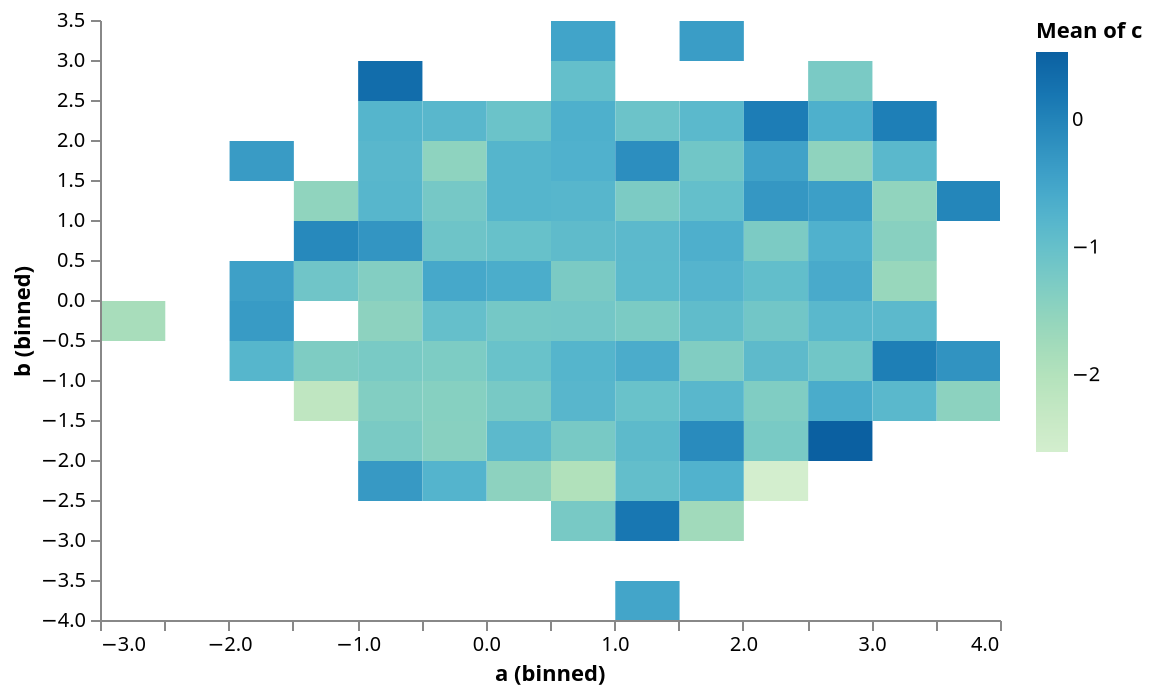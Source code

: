 {"mark": "rect", "encoding": {"x": {"field": "a", "bin": {"maxbins": 20}, "type": "quantitative"}, "y": {"field": "b", "bin": {"maxbins": 20}, "type": "quantitative"}, "color": {"field": "c", "aggregate": "mean", "type": "quantitative"}}, "config": {"range": {"heatmap": {"scheme": "greenblue"}}, "view": {"stroke": "transparent"}}, "$schema": "https://vega.github.io/schema/vega-lite/v2.json", "width": 450, "height": 300, "selection": {"grid": {"type": "interval", "bind": "scales"}}, "data": {"values": [{"a": 2.321158192129386, "b": -1.378281685990909, "c": -1.5013875492908257}, {"a": -0.5469055532292402, "b": -0.2951444138246174, "c": -1.6320032489812817}, {"a": 0.7973536753708181, "b": 1.6288558180627637, "c": -0.8940627015685141}, {"a": 0.34403065586106607, "b": -0.37743754459771056, "c": -0.4191128738255666}, {"a": 1.1934213764703583, "b": 0.02675792517150962, "c": -1.0275686878282608}, {"a": 1.553438910956742, "b": -0.9222382539247692, "c": -3.467702983558586}, {"a": 2.3181515541801367, "b": -1.4167574467150201, "c": -2.1261647842561278}, {"a": 0.5306947152941004, "b": 0.8635280074720505, "c": -1.2691883190865936}, {"a": 1.6755540851223807, "b": -0.2044057780888137, "c": -1.5829668237349206}, {"a": -0.8170272265901968, "b": -2.1098400256534697, "c": -0.6873841981386605}, {"a": 0.8168914598210013, "b": -0.5260839807913462, "c": -0.6053095210604311}, {"a": 2.0589691875711504, "b": 0.05237593100022032, "c": -0.6842738464000149}, {"a": 0.6021597718000087, "b": -1.744193509488761, "c": -1.9192432224550593}, {"a": 1.3374376536139723, "b": 0.05521901817602111, "c": -3.2471557612496667}, {"a": 2.047578572892722, "b": 0.4334733933886641, "c": -1.2934788702878872}, {"a": 2.0459382556276653, "b": -0.0500591897138369, "c": 1.0536832946621244}, {"a": 1.8637172916848388, "b": -0.6505124591314593, "c": -0.47059497355698776}, {"a": 0.8779084251523257, "b": 0.8973140269220666, "c": -0.571340491330141}, {"a": 1.124712953768216, "b": -1.3712607139555244, "c": -1.5074495699286323}, {"a": 0.6772051943917043, "b": 0.25295849588333047, "c": -0.4694214294163116}, {"a": 1.8416747129961415, "b": -0.4880115230424559, "c": -0.6738122052760511}, {"a": 3.390960515463033, "b": 0.6373701317691588, "c": -1.5948962496256491}, {"a": 1.0761995878372363, "b": -1.889504364473676, "c": -0.5730780000040965}, {"a": 0.43355406953504316, "b": -1.7218513978113108, "c": -1.064798978605382}, {"a": 1.0361419366840727, "b": -0.49024404379923125, "c": -1.307341435724964}, {"a": -1.0749776006900293, "b": 0.8762306631541379, "c": 0.01247277051935125}, {"a": 1.2477921997485466, "b": -0.4986065665438395, "c": -0.6617311486730574}, {"a": 0.1028432155603013, "b": 0.6836028225972116, "c": -0.25391126661849395}, {"a": 0.8632051667386527, "b": 0.36772439562951775, "c": -0.8202271953363811}, {"a": 1.0182891913492194, "b": 1.0722987644759496, "c": -1.917373275825325}, {"a": 1.7554139823981354, "b": 0.036580042073228174, "c": -0.7438924703259029}, {"a": 1.2152685809694435, "b": 0.16022426439163975, "c": -0.9152109939066472}, {"a": 1.841008794931391, "b": 1.3054873137201013, "c": -1.384506140128708}, {"a": -0.4458100770443063, "b": 1.2821032897833764, "c": -2.297242272480978}, {"a": -0.4019732815008439, "b": -1.3244247186381772, "c": 0.1484946705727197}, {"a": 0.8990818000510861, "b": 0.22052249798719437, "c": -4.277304075240199}, {"a": 0.45175755081314506, "b": 0.1645571628560962, "c": -2.3639460677991293}, {"a": 0.8553804916306156, "b": 1.6594668350245965, "c": 0.564687191003904}, {"a": 1.354020332199238, "b": -0.972849144273661, "c": -1.7928166744446812}, {"a": 0.9644869747218598, "b": -0.7489046986434966, "c": -0.6545240821454588}, {"a": 1.5657383060625951, "b": 0.7648091403667154, "c": 0.6682192722974047}, {"a": 2.5456588046255577, "b": 0.0066204353040109284, "c": -0.32124891125963273}, {"a": 0.025763666232684557, "b": 0.19170030104853333, "c": 0.16422588819498407}, {"a": 0.9296551228958976, "b": 0.029016553223402502, "c": -1.4467646628463733}, {"a": 1.3079688552160342, "b": -1.8892227698350117, "c": -0.40187154295476857}, {"a": 0.7915012368941202, "b": -1.5861747502442867, "c": -0.8079409441140613}, {"a": 2.033800732555499, "b": 0.7582496550151603, "c": -3.146925729541791}, {"a": -1.4004536338122957, "b": 0.23802272847383138, "c": -1.8852272870438316}, {"a": 3.0306036208387996, "b": 0.08783289916837053, "c": -1.494391535222126}, {"a": -0.14263128902276345, "b": -0.7503271998217945, "c": -2.0249865496252664}, {"a": 1.211883386777701, "b": 0.48010336352727195, "c": -2.892835170398836}, {"a": 1.7047206243171087, "b": -0.758712907521546, "c": -1.311389361228601}, {"a": 0.21456478823680303, "b": -0.34964101978424195, "c": -1.1186673116683368}, {"a": 1.4620597371620487, "b": 0.02713487533245303, "c": -0.16664549186975153}, {"a": 1.7042282254621743, "b": -0.6073651119871336, "c": -1.9288447531024189}, {"a": 1.5235079678938095, "b": 0.0474794480276694, "c": 0.5812532257370173}, {"a": 0.07374568646977409, "b": 0.2265373866513276, "c": -1.7198762640526342}, {"a": 3.0078429507780005, "b": -0.22852543073168877, "c": -0.3287619643015546}, {"a": 1.2269625418708954, "b": -0.6393255052447048, "c": 0.12129254889649}, {"a": -0.15265910925095239, "b": 0.9697981607839775, "c": 0.17109720631529357}, {"a": 1.6319794458091295, "b": -1.088442073673699, "c": -0.8615682902687483}, {"a": 1.0395126866933666, "b": -2.17891956228811, "c": 0.045212444498003546}, {"a": 1.4643923250508961, "b": 0.053776688131704345, "c": -1.3432892283479687}, {"a": -2.5635166606247353, "b": -0.21933753868694267, "c": -1.8419166351381504}, {"a": 2.3211056154702057, "b": -0.6063673284453125, "c": -1.6093472295156421}, {"a": 1.1526305522045344, "b": 0.6947053421168634, "c": -1.1595144042273815}, {"a": 1.1645295429323985, "b": -0.1694266163205279, "c": -1.6464594424590477}, {"a": 0.5699043091235124, "b": -2.5308579773773405, "c": -1.2276912993712683}, {"a": 1.7673687357524115, "b": -2.0969862767156786, "c": -1.4262383239503635}, {"a": 1.984919841909897, "b": 0.02369009735639273, "c": -0.6223499737581041}, {"a": 1.270835848826804, "b": 0.2826837861355865, "c": -0.8588419862107899}, {"a": 2.3919861934464075, "b": -0.792152562677377, "c": -1.0350936746934547}, {"a": 1.079842313008629, "b": -0.3649549785081342, "c": -1.8896438562252187}, {"a": 0.6000354193034775, "b": -0.41728457518625894, "c": -1.7467648298617928}, {"a": -0.02785055868190578, "b": -0.3252064420888287, "c": -0.38739551076501855}, {"a": 0.41528178873921173, "b": 0.3153589234836647, "c": 1.0803198355852417}, {"a": 1.8165939265478417, "b": 0.021994646640012584, "c": 0.4988651753620523}, {"a": 0.9180529481733346, "b": 1.1081600673623053, "c": -1.1937748684390912}, {"a": 0.6552339857453557, "b": 0.3429693803069742, "c": -2.3566225546841792}, {"a": 1.528288145297394, "b": -0.24387597772811434, "c": 0.33205278730983756}, {"a": -0.06898878348013215, "b": 1.8415104704715601, "c": -2.2062110802336776}, {"a": 0.48811869087318493, "b": -0.458281234744787, "c": -1.4674122025882532}, {"a": 1.2912053597430635, "b": 1.5713959841642924, "c": 0.15539218303644065}, {"a": 1.5665336963535723, "b": -1.4059070723881977, "c": -2.481917631993632}, {"a": 1.503591759111203, "b": 0.007264643091676329, "c": -0.1793955099687915}, {"a": 1.285295684781857, "b": 1.8300122162153667, "c": -0.9269487214262024}, {"a": 1.48428811274975, "b": 0.6478541535753809, "c": -0.6865689975483178}, {"a": 2.3634815124261457, "b": 0.5065929045948423, "c": 0.8189287153224727}, {"a": 0.218894716374608, "b": 1.6306588706577558, "c": -2.2539668739861147}, {"a": 0.5319823336625145, "b": 2.229005270739215, "c": 0.5583846363679945}, {"a": 2.2245743551261743, "b": -0.36656043216571843, "c": -0.039108105208504496}, {"a": -0.2811082751440426, "b": 0.0679105861898321, "c": -1.9356909877591195}, {"a": 1.8754755042743243, "b": -0.2856621101325567, "c": -1.1787078168924463}, {"a": -0.710715324029529, "b": 0.24997123608511843, "c": -1.2687669372555805}, {"a": 0.5492348968637256, "b": -0.40428796554480456, "c": -0.697975426385754}, {"a": 1.749163805919065, "b": -0.9966018297104684, "c": -0.3841937210689963}, {"a": 0.7960671338987488, "b": -0.8103988237632764, "c": -2.3008904172484548}, {"a": 0.8178245883342659, "b": -0.7104141028355746, "c": -0.9818957649151054}, {"a": 1.6806560043814565, "b": -0.8525586380170425, "c": -0.8357120231318592}, {"a": -0.8184989903916142, "b": 2.7103620617407675, "c": 0.3330500554541418}, {"a": 1.047071635325711, "b": 0.030950979509301695, "c": 1.603918370341428}, {"a": 1.3948442093272044, "b": -0.9057307549510625, "c": -0.6029865696059946}, {"a": 0.7515679456191533, "b": -0.09202970497549351, "c": -1.477669572686193}, {"a": 0.3822933520029833, "b": -1.4114055834631487, "c": -1.103413737079575}, {"a": 0.31711600355066605, "b": -0.279287275307328, "c": -0.7699785723868431}, {"a": 1.4362576043409168, "b": 0.8588504285990501, "c": -1.8677089088005956}, {"a": -0.7030127741132379, "b": 0.9894190890550728, "c": -1.1244836090077888}, {"a": 1.3937105991386651, "b": -0.21954540602463243, "c": -1.7612431104652555}, {"a": 0.5206759964245027, "b": 0.28898938758075404, "c": -0.6755771562469848}, {"a": 0.7009837070339195, "b": 1.5663334139328424, "c": -0.6595065773453419}, {"a": 1.6941032876787643, "b": 2.4445597942566755, "c": -2.1394985606393417}, {"a": 1.6786296737098565, "b": -1.286918173484076, "c": -1.3623528651319516}, {"a": 1.2395559950038968, "b": 1.1785050617253972, "c": -1.6125781070227099}, {"a": 1.1512266292944497, "b": -0.3602979425548198, "c": -1.0604876844411708}, {"a": 1.816127233360041, "b": 1.8724195260099583, "c": 0.09263782689543754}, {"a": 2.8935344675962007, "b": -0.43147373982918175, "c": -3.0460926313720758}, {"a": 1.6396327631937027, "b": 1.4018421987343948, "c": -0.5809689108311225}, {"a": 0.037971168094808605, "b": 1.2408449753304776, "c": 0.09968555251967648}, {"a": -1.0852656421201097, "b": 1.069111150207924, "c": -0.7813425667968144}, {"a": 2.930246767465576, "b": -1.090075713600904, "c": -1.8482329638296515}, {"a": -0.7353488744703927, "b": 0.05147786069553115, "c": -2.656612909214293}, {"a": 2.2103837049045145, "b": -0.8905896572272115, "c": -2.0246100220909176}, {"a": 1.7974354194278734, "b": 0.9995919149953225, "c": 0.33522640259043035}, {"a": 0.620189215952621, "b": 0.7787187664892314, "c": -0.1493423602892875}, {"a": 1.7025622240016003, "b": -1.2400270570829632, "c": 0.29502760181267784}, {"a": 0.149653728344885, "b": -0.7765090260755442, "c": -0.9497021043602746}, {"a": 2.176812450104929, "b": -0.9067375775382377, "c": -0.6504531807758215}, {"a": 0.475663897367544, "b": 0.4323266506268889, "c": -0.9127254228701364}, {"a": 1.7009077309156047, "b": -0.417597375170239, "c": -0.1812902225575479}, {"a": 1.9841880707224155, "b": -0.025423713605457213, "c": -1.4748761668976291}, {"a": 0.8782715913331798, "b": -0.7377010525597691, "c": -1.568756245372945}, {"a": 3.365768628840039, "b": 0.650904459533196, "c": -0.9413735812787686}, {"a": 1.4961429262475947, "b": 0.4583416206899287, "c": -1.4891073937538928}, {"a": 1.7965948666649523, "b": 0.5679619039092129, "c": -1.3568727353595758}, {"a": 0.525979109874315, "b": -1.110652830418668, "c": -1.4370709543590765}, {"a": 0.9433042835090705, "b": -0.43424449665104387, "c": -1.2435343636998466}, {"a": 2.357797258107058, "b": 0.8353271395689392, "c": -1.093778083961819}, {"a": 0.19516627583329627, "b": -1.9085230842208278, "c": -1.6159828068403845}, {"a": -1.1236202490929301, "b": 0.44747372371647665, "c": -0.585350586849182}, {"a": 0.6664975595667526, "b": -0.5567009825683705, "c": -0.7979042693653488}, {"a": 0.11328064751462197, "b": 0.2956177553344715, "c": -1.2975605411143356}, {"a": 1.3341979308990088, "b": -1.9895432212112902, "c": -0.31833940595673516}, {"a": 1.5367838249027503, "b": 0.8795335048905994, "c": -0.46168916518948}, {"a": 0.2561696320637987, "b": 0.2990687378354516, "c": -1.6140509632345008}, {"a": 0.679796117759121, "b": -0.12903186584899776, "c": -0.23094242417321742}, {"a": 0.08380113873345907, "b": 0.03815417922975076, "c": 1.0632416025570355}, {"a": 0.14033170001825934, "b": 0.6854480774980259, "c": 0.5247187471256254}, {"a": 1.2259854867337554, "b": 0.3478283868111814, "c": -0.6104660312434476}, {"a": 1.6287758265382943, "b": -0.8341233021449704, "c": -2.441940903716077}, {"a": 1.1864943487730746, "b": 0.8850746464833872, "c": -0.15432787520104196}, {"a": 1.9524783451091219, "b": -1.0680976832962814, "c": -1.4453127615770593}, {"a": 1.9881375825933087, "b": 0.021527679559882062, "c": -2.492266031845053}, {"a": 0.9273916860373245, "b": 1.5716609971652493, "c": -0.788215225091353}, {"a": 0.44939707643658067, "b": 0.8839555741406082, "c": -1.3671833908535016}, {"a": 0.06184738590689576, "b": -0.16809525775457287, "c": -1.974051584379957}, {"a": -0.23907156259479256, "b": -0.7399211862796835, "c": -2.3418687252002828}, {"a": 1.1396832740312948, "b": 1.3937631763217908, "c": -2.5496323079037104}, {"a": 0.776981018117524, "b": 0.06121652036774996, "c": -0.6864648766423567}, {"a": 3.123691888593553, "b": -0.06384308342238247, "c": -1.4035548609890918}, {"a": 1.122273434258829, "b": -0.9321018601174841, "c": -2.0741800143056057}, {"a": -0.4094317399227687, "b": 1.2921182237026438, "c": -1.001412033520313}, {"a": 2.422985952772243, "b": 2.418140579183917, "c": 0.09771332615759865}, {"a": -1.1478550376436099, "b": 0.3448579057382745, "c": -0.12766816497778322}, {"a": -0.34753251345775493, "b": -1.2546738304282525, "c": -2.7551804942522606}, {"a": 1.3635645568066483, "b": 2.3889139345594184, "c": -0.20451491994033766}, {"a": 0.9852478881954051, "b": 0.6686243088864698, "c": -3.0075310759152303}, {"a": 2.27239507854621, "b": 0.23279777475806127, "c": 0.18613372822562413}, {"a": -0.4495666088633876, "b": -0.4635043409030262, "c": -0.37143896731969295}, {"a": -0.19552374166697084, "b": -0.18596637081344913, "c": -1.0578423093275766}, {"a": 0.408137026852751, "b": -0.23583064019062738, "c": 0.855901740057869}, {"a": 0.5854951564678105, "b": -0.2356301292960787, "c": -0.9715164127172353}, {"a": -0.42579473343802143, "b": 1.4915332826684922, "c": -1.1814337413488638}, {"a": 1.2093947875359239, "b": -0.9961724067813501, "c": -0.3876008709067025}, {"a": 0.4071139961610746, "b": -1.4390314204515067, "c": -1.7633242398492903}, {"a": -0.47311641346564737, "b": -0.6703181113768811, "c": -1.3549615042251966}, {"a": 0.10341938469812895, "b": 0.5523345698622447, "c": -1.2617758187874017}, {"a": 2.1043515698603126, "b": 0.0026980464037958595, "c": -0.18787420982257885}, {"a": 0.5684504844839553, "b": -1.1353398688467107, "c": -0.5173846581804926}, {"a": 0.8388630917559411, "b": 0.06052134161579521, "c": -1.8865119499930716}, {"a": 1.8891574940728737, "b": -2.1204416331646057, "c": -1.0377569799200785}, {"a": 1.2883768477152655, "b": -2.192293576485658, "c": -1.562953210612851}, {"a": -0.051538937570038135, "b": -0.11160123769916606, "c": -0.10229426467256664}, {"a": 0.6804386001597685, "b": -0.4786735491999036, "c": -0.6167679546122515}, {"a": 0.3800069122787978, "b": -0.4189253622278274, "c": -2.3248062731201498}, {"a": 1.156998376446689, "b": -1.7827756935754673, "c": 0.13926922637508077}, {"a": 0.4285446489202107, "b": 2.02099422535066, "c": -1.0554806211895154}, {"a": 2.057633183204614, "b": 0.6523780867584091, "c": -0.46621505677864805}, {"a": 0.20851119052211453, "b": -0.8578899782626873, "c": -0.5092665848513682}, {"a": 0.47537265407152984, "b": 1.8745856257735347, "c": -0.027176672851142225}, {"a": 1.0718780393703686, "b": 1.5929462868441997, "c": -0.1930908261703792}, {"a": 2.910759427277183, "b": 2.295963805404082, "c": -0.6824541694614694}, {"a": 1.7879646831376144, "b": -1.2101319761613385, "c": -0.9485215941307921}, {"a": 1.513082144466992, "b": 1.4580106576739889, "c": -1.972116873461005}, {"a": 0.4535837197264061, "b": -0.16069866319929507, "c": -0.8401638823431745}, {"a": 2.043944655495323, "b": 0.2010931296266946, "c": -0.23413859977077678}, {"a": 3.10778515279337, "b": 0.38617675211402597, "c": -2.733863317396502}, {"a": 2.459927481585294, "b": 0.38182950269241284, "c": -1.299493477422042}, {"a": 2.0154054578125207, "b": -0.6519191171544244, "c": 0.908760702208991}, {"a": 1.7491846009241976, "b": -1.4876606079243513, "c": -2.212121090541916}, {"a": 0.3244785215633118, "b": 1.5167183269119553, "c": -1.1222815270576172}, {"a": 1.4402663916687297, "b": -0.22911860610098936, "c": -0.7739384321485876}, {"a": 1.6889718563269422, "b": 0.16392040537006425, "c": -0.5751479166134341}, {"a": 0.7233538727230127, "b": 1.4965293614260355, "c": -2.3029606975377748}, {"a": 2.92453332001529, "b": -0.5992504823494075, "c": -0.7551332763934925}, {"a": 1.4112040207072238, "b": -0.7601693113722089, "c": -0.32098283040383846}, {"a": 1.890764956173117, "b": -0.07025707016072326, "c": 0.660737808567728}, {"a": 1.2263632272517069, "b": -0.14426274554185445, "c": -3.0312703733224846}, {"a": -1.0786178937021753, "b": 0.19309788766068725, "c": -1.4353297358359132}, {"a": 0.612113768032824, "b": -0.00366583331129061, "c": -1.879835763277835}, {"a": 0.912893030036001, "b": 0.764705484404578, "c": -0.8711681256349516}, {"a": 2.126385822137273, "b": -1.0285511401092096, "c": -0.944659018999344}, {"a": 1.2471117161577363, "b": -0.4245967436854538, "c": 0.47203289435467766}, {"a": 1.121171805331541, "b": 0.7629206807292105, "c": -0.4746122665268513}, {"a": 1.2989839355420467, "b": 0.5151203807540199, "c": -2.1109557076462604}, {"a": 0.8429008631533483, "b": 2.5779001224171667, "c": -1.189566276670011}, {"a": 0.2595309772192821, "b": -1.0635494651955222, "c": -0.17436047518893838}, {"a": -0.24765292305123277, "b": 0.1837116189338406, "c": 1.4702424931746627}, {"a": 1.2494552151524494, "b": -0.3002271019907044, "c": -0.6889127828410716}, {"a": 1.5810733206206065, "b": -0.8531689356791227, "c": -1.583718763658222}, {"a": 3.7638440798495663, "b": 1.1204380965523477, "c": -0.4194910754342741}, {"a": 1.3993254369795762, "b": 0.12031178351513229, "c": -0.16738724745974587}, {"a": 1.6684881692058056, "b": 1.2025879645408968, "c": -1.538230522402587}, {"a": 0.7242262713436949, "b": -0.40990890367668414, "c": -0.7386744195727835}, {"a": 1.5004829001543722, "b": 0.4341984253416816, "c": -0.542668085213085}, {"a": 1.8630648605906246, "b": 0.5973709182589555, "c": -1.2096578258343307}, {"a": -0.0516278594652122, "b": -1.611401667894683, "c": -2.7331988186576774}, {"a": -0.39205407749308696, "b": -0.40574990484725837, "c": -0.4234457702053446}, {"a": 2.1539222406122254, "b": 0.38508636162761195, "c": -0.9262139853555598}, {"a": 2.181944105999232, "b": -2.019652146662179, "c": -2.6025574051336076}, {"a": 1.391371448421931, "b": -0.9122968761418886, "c": -0.4523980061586865}, {"a": 0.1189529077984306, "b": -1.3192154575728252, "c": -2.9683215058684764}, {"a": 1.29507995978624, "b": 0.05057075199555, "c": -1.2195545403068346}, {"a": 2.863801062132504, "b": 2.525529212512197, "c": -1.2493353313628488}, {"a": -0.7122739244712557, "b": 0.5780726222448056, "c": -0.0016848637052968574}, {"a": -0.4070845457432255, "b": -1.1266081518773763, "c": -1.0578275286671601}, {"a": 1.1267811863269717, "b": -0.1750270311659883, "c": -1.9849013936264777}, {"a": 1.0037598477954959, "b": -0.08948608726613148, "c": -1.0344766699778032}, {"a": -0.2689942560733918, "b": 0.5019653183645826, "c": -0.6194137405979268}, {"a": 0.16115707857971007, "b": 0.3577869590033971, "c": -0.5254950291970408}, {"a": 1.55392125143972, "b": -0.8766771606751544, "c": -1.55550413712447}, {"a": 0.49595728191803634, "b": -1.5200621998509434, "c": -1.392933986488261}, {"a": 0.21155981548212133, "b": 0.5448108887817507, "c": -1.5612983811808991}, {"a": 2.5294006744839312, "b": 0.8925588622190317, "c": -1.2519736812643651}, {"a": 1.2054548539259797, "b": -0.6214931204745734, "c": -0.43389364028855926}, {"a": 1.3130131289808604, "b": -0.07875925953707975, "c": -2.053767865481302}, {"a": 1.8665207121682994, "b": -0.1575809237790205, "c": -1.35893217310693}, {"a": 1.2990705295943763, "b": 0.18987262213113995, "c": -0.34670820558782933}, {"a": 2.076540643846122, "b": 0.8191019411046375, "c": -1.0693672170454762}, {"a": 1.3631773475444522, "b": -0.673654915884391, "c": 0.11993425162923566}, {"a": 2.8936798255518426, "b": 1.1818184840747838, "c": 0.8416467594562573}, {"a": 0.5142472557171917, "b": -1.5112188094123393, "c": -0.6952191512814172}, {"a": 1.3876744557775984, "b": -1.4378480743172242, "c": -1.819031561277893}, {"a": 1.0235576103925537, "b": 1.7074137527889375, "c": -0.124105818944242}, {"a": 0.3397704979557201, "b": -0.6109769869522629, "c": -1.1728063354576979}, {"a": 0.6813150704219857, "b": -0.6916284672470955, "c": 0.24984021509850707}, {"a": 0.2773378063256273, "b": -0.5491267575225652, "c": -1.9223068969056807}, {"a": 1.177386719384599, "b": 0.7066009400394595, "c": -1.1306903399753154}, {"a": 1.9835127293431642, "b": -0.8928446636653478, "c": 0.3045465292385614}, {"a": 1.0235045858853946, "b": 1.2091358084873127, "c": -0.39530775081998326}, {"a": 1.5537769778633659, "b": 0.5397854765202809, "c": -1.232043615399396}, {"a": 1.3537692939966397, "b": -0.47449035408795415, "c": -0.8184149362312225}, {"a": 0.7244063662323177, "b": 0.38186484382503133, "c": -0.536077067261501}, {"a": 0.5095164085213186, "b": -0.21100334781235738, "c": -1.204516802398667}, {"a": 0.6255633998072194, "b": -0.35783703289367413, "c": 0.4628236533096486}, {"a": -1.397503976138816, "b": 0.9601058213354586, "c": -0.49385064890133035}, {"a": 2.5410299832779386, "b": 1.9298754140369143, "c": -2.9868845621613795}, {"a": 1.0630845389573051, "b": -0.1172830670823735, "c": -0.438916706545893}, {"a": 0.7155593160737073, "b": -1.043927138793719, "c": -0.6568842194720529}, {"a": -0.2656005376012107, "b": 2.304864753441823, "c": -1.033852525288779}, {"a": 2.78797963245575, "b": 0.7401407586989436, "c": -1.0615564986997348}, {"a": 0.6454912919306257, "b": -0.28117080232204433, "c": -1.71120422920148}, {"a": 0.8952388769328957, "b": 1.0973775691358045, "c": 2.2205684266919756}, {"a": 1.3862536891890525, "b": 0.8750882114761359, "c": -1.1201116326460563}, {"a": 1.8227753737653734, "b": -0.8194899549284452, "c": -0.6570415472495186}, {"a": 0.31621017756899217, "b": 0.6297982776957948, "c": 0.8102504597545817}, {"a": 2.0572033312141293, "b": 0.6380985834818252, "c": -0.38921298118155134}, {"a": 1.0318799735690316, "b": -0.12762876675591556, "c": -1.3735583432326308}, {"a": 2.3431824575289415, "b": 0.572691024994731, "c": -1.0022903739522664}, {"a": 0.9494603104512276, "b": 0.3412055583181066, "c": -0.5232786703347301}, {"a": 0.6359900436928911, "b": 2.105783726343923, "c": -0.38184731574095754}, {"a": -0.5533423394310608, "b": -1.7708719581547259, "c": -1.2348161193604528}, {"a": 0.6807021981798389, "b": -1.5677167359812945, "c": -3.101305492621314}, {"a": 1.5270464509549642, "b": 1.0406989527667878, "c": -1.4874963175345928}, {"a": 1.711112399364823, "b": -0.38956820567858713, "c": -3.302743472091988}, {"a": 0.7824545195095238, "b": 2.478680715109032, "c": -0.06515079048135419}, {"a": 3.6377912107038637, "b": -0.8517454094255587, "c": 0.36716614351886356}, {"a": -0.7421376305949654, "b": 0.17509136091047575, "c": -2.180575260346776}, {"a": 0.9055651922585558, "b": -1.2411379667255165, "c": -1.2909128027653338}, {"a": 2.431183752254564, "b": 0.614357568402309, "c": -2.939286949378908}, {"a": 1.5927584465506688, "b": 3.125635148964697, "c": -0.37129451561535687}, {"a": 1.170296895326288, "b": 0.6543699002701612, "c": -1.2225523335866877}, {"a": -0.7517059477920245, "b": 2.0953445277181215, "c": -0.7768924662544798}, {"a": 1.2885813223432079, "b": 1.0477114549434385, "c": -0.9483514265420363}, {"a": 0.4574204830932207, "b": -0.6607308160886369, "c": -0.5008327329424256}, {"a": 1.1716023819859949, "b": -1.9789954872979618, "c": -1.8112479946106204}, {"a": 1.9828178292431047, "b": 1.5102550011408555, "c": -1.3993460597739673}, {"a": 0.9746510979372313, "b": 0.5719097121624452, "c": -0.4850221201174979}, {"a": 0.7124475507158919, "b": -0.23394404102002794, "c": -1.0869210713092414}, {"a": 1.924442867343366, "b": -1.3838596588402052, "c": -0.43984338443615534}, {"a": 0.9387537001336854, "b": 0.7394479748694446, "c": -1.1535770056682306}, {"a": 0.26896665741479386, "b": 1.4089720263836425, "c": -0.7724113742560582}, {"a": -0.022773704695142838, "b": 2.118333460351792, "c": 0.302304455798716}, {"a": 1.9959929702457524, "b": 0.580306712267777, "c": -1.1431130692806675}, {"a": 1.955557932627455, "b": -1.1070422144291665, "c": -0.38535029695189515}, {"a": 1.7138407711950432, "b": -0.16376553967851626, "c": -1.0420855727464557}, {"a": 1.133370962194122, "b": 0.506743290230108, "c": -0.2108625963741102}, {"a": 0.19296169152718656, "b": -0.02858929960017153, "c": -2.8173630115381245}, {"a": 0.6579892181207849, "b": -0.5056281368553066, "c": -1.5810577367991945}, {"a": 2.9087796580911864, "b": -0.001313388900468286, "c": -0.6301954107860066}, {"a": 1.1559232614531267, "b": -0.7613824407319749, "c": -1.4339132015400426}, {"a": 1.7596525320929626, "b": -0.4878145725373255, "c": 0.2070467316291671}, {"a": 0.5769937715807516, "b": 0.2211238672688511, "c": 0.4567154222412275}, {"a": 1.1816727453236817, "b": -0.01528612611490218, "c": -2.542686454864634}, {"a": 1.2744925707464034, "b": -1.5690136329602513, "c": -0.22193517629738158}, {"a": 1.0679123573807572, "b": -0.36808514793665126, "c": 0.005863040725611279}, {"a": 0.9630171851240805, "b": 3.1096353504069594, "c": -0.48684767231957915}, {"a": 0.8291989693023776, "b": -0.6232073791066405, "c": -0.22588381364317045}, {"a": 1.2669732315398679, "b": 0.9777184315078143, "c": 0.30028916013747153}, {"a": 2.3829972488529254, "b": 0.15330679325048474, "c": -0.08643970241894716}, {"a": 0.9775391264885734, "b": -0.9816252535552545, "c": -0.5431836212358601}, {"a": 1.1313953672259152, "b": -0.3601010468635248, "c": 0.15238877192266975}, {"a": 1.4344371851022324, "b": 1.4951671333343703, "c": -0.2584996319405616}, {"a": 1.2645340683169988, "b": 0.1817089483087207, "c": 1.162058242935176}, {"a": 1.5656583442738246, "b": -0.7675489418365579, "c": -0.4820896571450055}, {"a": 1.5850842795017246, "b": -0.34085761407504506, "c": 0.7897669361802573}, {"a": 0.8257018472479126, "b": 0.37240949729518597, "c": -0.6249604631621168}, {"a": -0.07136867145508963, "b": 0.30592194744178414, "c": -1.0759693398275405}, {"a": 0.9515394974476168, "b": 1.439554598911049, "c": -1.6780031590234363}, {"a": 0.15470961043375653, "b": 0.28601694334301253, "c": -0.39945860323958926}, {"a": 1.4151005583815808, "b": 2.103882901629114, "c": -0.5065226946886894}, {"a": 1.4255305913978584, "b": -0.6536297319877492, "c": -0.606146019043974}, {"a": 0.01927564249941416, "b": 0.7783528202732594, "c": -1.906409064948945}, {"a": 0.5721738900279795, "b": -0.6828313189910734, "c": -0.6808492438578799}, {"a": 2.498569955138537, "b": 0.04690990675552818, "c": -1.4991438575920089}, {"a": 0.639843429130972, "b": -0.7441002136193985, "c": -1.6603992597427228}, {"a": 0.5417596106625071, "b": 0.3107395545951244, "c": -0.9225302993140914}, {"a": -0.33796840195097055, "b": -0.28249016350252204, "c": -0.6124481846896404}, {"a": 0.9586134603851281, "b": 1.5872692341101162, "c": -0.023647129063911976}, {"a": 1.821047956107915, "b": -1.0138017873961387, "c": -1.8412989107482074}, {"a": 3.0978007807716916, "b": 1.3736536583692938, "c": -1.145935565768634}, {"a": 2.2829332468745234, "b": 0.6579779477468244, "c": -0.1451770669194219}, {"a": 1.2703379257393719, "b": 0.5557337885446043, "c": -1.2855409218331575}, {"a": 2.0031403620449315, "b": -0.4303100938766455, "c": -0.9461575293049226}, {"a": 2.0786735513204064, "b": 0.09332017110852275, "c": -1.603582238959068}, {"a": 1.3407526851297642, "b": -0.2899447037696874, "c": -2.16037525951574}, {"a": 0.8019250403764318, "b": -0.5865382483604686, "c": -1.812097638603043}, {"a": 3.4814584228756535, "b": 0.12376754028432002, "c": -2.1958493744418996}, {"a": 2.3852548761892063, "b": -0.6543168992230842, "c": -0.43748352313823724}, {"a": -0.15460096538966894, "b": 0.9377871564277188, "c": -1.236867387563127}, {"a": -0.2680690503770815, "b": 0.8392407532009157, "c": -1.2196736933514842}, {"a": 1.6078621862094797, "b": -0.6673312822813762, "c": -2.6233220702914823}, {"a": -0.08009648315759099, "b": 0.3419136877095176, "c": -1.6343960605625003}, {"a": 0.38871832520423777, "b": -0.9976396109124448, "c": -0.659123367129758}, {"a": 1.1020351122923313, "b": -0.8935585462133503, "c": 1.8336828709800268}, {"a": -0.43657393677211864, "b": 2.364697549348695, "c": -1.0762703682811119}, {"a": 1.2107170525056552, "b": -1.8614240143421334, "c": -1.9982456193421114}, {"a": 0.10309582930248773, "b": -0.6359711784609213, "c": -1.4349018762414196}, {"a": -0.7243930789918331, "b": -0.6923052342077858, "c": -1.829301308323124}, {"a": 2.7923391966469424, "b": -0.1852585770460116, "c": -0.15892088249273606}, {"a": -0.3127127065922315, "b": -1.8974207478926115, "c": -0.7299492540650612}, {"a": 1.555877426385625, "b": 0.5807171574650134, "c": 0.6127058380125847}, {"a": 0.3181186945088693, "b": 0.02691516940587674, "c": -0.43180372470936945}, {"a": 2.5727427457558045, "b": 0.7165079120346414, "c": 1.607840593749628}, {"a": 0.895348425152234, "b": 0.6155663231422478, "c": -1.1065736044473542}, {"a": 2.850397801609901, "b": -1.0904331802301555, "c": 1.0178290141152315}, {"a": 0.6666495732505995, "b": -1.5082892596916835, "c": -1.8402575423123992}, {"a": 1.1934642338198724, "b": 1.1333790980484046, "c": -1.0861640611496477}, {"a": 0.503255062135091, "b": 1.0229341905489657, "c": -1.7862692877166457}, {"a": 2.032723215735861, "b": -0.3213527699561276, "c": -0.41151172087235754}, {"a": -0.7398037975225593, "b": -0.5384587151848637, "c": -1.3465984492904584}, {"a": 0.2441378243770912, "b": -0.0838229567610772, "c": -1.534316432527577}, {"a": 0.11888826735206448, "b": -0.3974720607662355, "c": -2.0890135570513095}, {"a": 1.3938922629126753, "b": -0.31929059356767586, "c": -0.7082305328413664}, {"a": 0.049974465203716734, "b": 0.9485342486670418, "c": -0.7461982212586602}, {"a": 1.3325066221622492, "b": -0.5396980397085667, "c": -1.5806865816059679}, {"a": 1.5289444088560467, "b": -0.29633628369982323, "c": -1.2130513405515087}, {"a": -0.12052099399272498, "b": -0.0719665766900638, "c": -2.6868111262750767}, {"a": 1.0482642069256567, "b": 1.3990513239554587, "c": -1.8570730006443013}, {"a": 1.0619884505217776, "b": 0.718805761142222, "c": -1.8011618165338614}, {"a": -0.02751567321786741, "b": -0.8636711320523666, "c": 0.3862268370705779}, {"a": 0.761664634532674, "b": -0.04671941361551819, "c": -1.5165659213017568}, {"a": 2.9321781695813467, "b": -0.7508349034562566, "c": -1.1904076545820326}, {"a": 0.7733677063231641, "b": -0.6351549661597865, "c": 0.4463563446498058}, {"a": 0.07616927982307697, "b": -0.681020157223664, "c": -3.0984203437063647}, {"a": 1.3558389974728202, "b": -1.5015857507401984, "c": -2.169858850887586}, {"a": -0.2700634783862885, "b": -0.3689251095180911, "c": -1.4187942927660635}, {"a": 0.8045275873032414, "b": -0.3529993532697688, "c": -3.9445730668452152}, {"a": 0.5365806007825368, "b": 0.12738439320069522, "c": -1.0985543370735353}, {"a": 1.9894148472858508, "b": 0.5175313294139895, "c": -1.280782183287366}, {"a": 2.388647381631717, "b": 0.7478368403067577, "c": -0.2601493103235095}, {"a": 2.087713736524141, "b": -0.8093775569854329, "c": 0.6271815642363854}, {"a": 1.4388012630343907, "b": -0.6326859214279354, "c": -0.9698675170128159}, {"a": 0.038397759118763974, "b": -0.4466548295775251, "c": -1.1456013391378086}, {"a": 2.2456099371478464, "b": -0.6869202016869035, "c": -0.7724695685586671}, {"a": 1.502925517670632, "b": 0.20931008385048283, "c": 0.048856426837899924}, {"a": 0.3686012216214807, "b": 0.48030822044249066, "c": 0.7739387234242499}, {"a": 0.29574795291174005, "b": 0.13851720390059455, "c": 0.11688684903260782}, {"a": 0.7595174632416577, "b": -0.7901001377408152, "c": 0.08125126876455191}, {"a": 1.5855993109298576, "b": -0.3858503519708423, "c": 0.5094157673218502}, {"a": 1.3528005601084065, "b": 0.5576661640479297, "c": -1.4986937598421262}, {"a": -0.8155576924320858, "b": 0.3433474065150906, "c": -1.9131552518682975}, {"a": 0.08987615430485807, "b": 0.06734386956783288, "c": -1.1269448086163991}, {"a": 0.2514720466609405, "b": -0.6158051778970814, "c": -0.920314140771296}, {"a": 0.8918750735197369, "b": -0.9106031975678576, "c": 0.020345185551907674}, {"a": 1.2747788370521678, "b": 2.1710430692093534, "c": -1.7901096520364366}, {"a": 1.2373497645094251, "b": -0.05055462865777262, "c": -2.155447341438964}, {"a": 0.7401563056366115, "b": 1.5523521981801878, "c": -1.367505473062133}, {"a": 0.6875578228436001, "b": 0.7961557907824023, "c": 0.2639136627094649}, {"a": 1.4485097425124067, "b": -0.5451694680006833, "c": -0.17295109593358693}, {"a": 0.9404680352955995, "b": -1.8707031252928834, "c": -1.5724690169883524}, {"a": 0.5299851866022134, "b": -0.5623654177184856, "c": 0.21167772236914772}, {"a": 1.3495667716276656, "b": -1.7835947993156949, "c": 0.7929881818126918}, {"a": -0.027468847173612865, "b": 0.07063438366854578, "c": 0.37912467674757666}, {"a": 0.6933615161303892, "b": -0.47453711052472464, "c": 1.0499171575558504}, {"a": 2.406176139494268, "b": 0.25230587655188325, "c": -0.007988660998643926}, {"a": -0.24969677279435287, "b": -1.1109249057792236, "c": -1.9300347955021235}, {"a": -0.5601488888852328, "b": -0.08980445556083116, "c": -1.2493938794874082}, {"a": 2.5573976506490226, "b": -0.8365493257963734, "c": -2.002894564421223}, {"a": 0.4066436050235118, "b": -0.4144070623723996, "c": -3.572706530852806}, {"a": 0.8297114876704995, "b": 0.8533092404516831, "c": -1.0460803825309632}, {"a": 2.672626808454706, "b": 0.6142266117459699, "c": 0.35918202826909407}, {"a": 0.45920019235012477, "b": -0.2385667604664495, "c": -0.9790286254474051}, {"a": 0.3158716712334154, "b": -1.0552879036516567, "c": -1.210473100288325}, {"a": 1.599962085981993, "b": 0.4334354727442633, "c": 0.5972606011319666}, {"a": 0.7828008748553619, "b": 1.7641194697023597, "c": -0.0738085952562153}, {"a": 1.331526518352153, "b": 1.197646134012041, "c": -1.1365429264114975}, {"a": 0.616635419849172, "b": -0.9488682970216796, "c": 0.16816261766394835}, {"a": 0.21818391192688902, "b": -0.468651691379156, "c": -2.0062449772903106}, {"a": 1.2662374068278364, "b": -1.260191330435231, "c": -1.6167593390039119}, {"a": 1.2794280245327374, "b": 1.5802851799254127, "c": -0.7810604470829028}, {"a": -0.21962569517377006, "b": -0.5556926438325501, "c": -0.2821617131955012}, {"a": 0.27605108324449557, "b": 0.6498153333949213, "c": -0.9866669471351038}, {"a": -0.7347783075439347, "b": 0.8379682622990767, "c": 0.34805985507874815}, {"a": 1.2716607843740244, "b": 1.8300091138130197, "c": -0.33782350552147444}, {"a": 1.0991120169490902, "b": 0.269306377753858, "c": -2.050645418004361}, {"a": 0.6369100935627419, "b": -1.84875643955979, "c": -2.0348700000799846}, {"a": 0.41177327171148115, "b": -0.7498050034792573, "c": -1.2432424671520068}, {"a": 1.025941713524132, "b": -0.26773300432054037, "c": -1.7533664477386428}, {"a": 0.42769764925484133, "b": 0.63126998987283, "c": -2.4543293391769714}, {"a": 2.1055869627971613, "b": -0.08714292763347854, "c": -2.022920142803735}, {"a": -0.20801559282964743, "b": -0.06924901842188431, "c": -1.4769887773304675}, {"a": -0.33970103997491563, "b": -0.16782281226658904, "c": -0.8009043998852732}, {"a": 3.0751854067317823, "b": 0.6494986890305593, "c": -2.061083072669552}, {"a": -0.48940970133101036, "b": 0.6204354755517832, "c": -0.18215962335906577}, {"a": -0.1509530656259641, "b": 0.14440846402195198, "c": 0.5507953470036551}, {"a": 1.4190598246739659, "b": 1.160045522133891, "c": 0.22576831025113342}, {"a": 1.4134052764244962, "b": -1.0543722021205906, "c": 0.5225412755010816}, {"a": 1.7175769325882828, "b": 0.26477793369601654, "c": -0.8625128128094293}, {"a": 1.2617248396799048, "b": -0.6746149597982909, "c": -0.5515220763795099}, {"a": 0.7572287288996377, "b": 1.3208727729836292, "c": -0.04783013383339085}, {"a": 0.49873186724833307, "b": -0.9599054583417603, "c": -2.115069113747462}, {"a": 0.30187102103114494, "b": -0.807430538127575, "c": -0.3485878872375452}, {"a": 2.384580160839074, "b": -0.32822260139740705, "c": -1.1921020470079566}, {"a": 0.7135745860642443, "b": 0.9170876091858432, "c": -0.6623773948559943}, {"a": 1.5000695850282262, "b": -0.31676834505654866, "c": -0.952456299165551}, {"a": 2.951103236540061, "b": 0.922813208104403, "c": 0.4715787164361984}, {"a": 0.7216325384069914, "b": -0.8929768107587858, "c": -0.5230693322931717}, {"a": 1.0367862586307104, "b": 1.9350439373079196, "c": 1.0102090799580394}, {"a": 1.4458525062610013, "b": 0.9198613265920247, "c": -0.8641756491713252}, {"a": -0.4103507576806693, "b": 1.0662276712415928, "c": -1.8281315025824596}, {"a": 1.4500013006954748, "b": -1.9410283554719527, "c": -1.9753462143294862}, {"a": 1.5154795307938982, "b": -1.4080260151721555, "c": 0.249701463296506}, {"a": -0.15408394038260287, "b": 1.6725063796804007, "c": -0.02244890120482501}, {"a": -0.3801733950718382, "b": 1.1357756101901835, "c": -1.5558203190653608}, {"a": 0.5041669947868372, "b": 0.3443234994095252, "c": -1.1673538932612844}, {"a": 0.5867209275811287, "b": -0.6470941505714314, "c": 0.8106477310836397}, {"a": -0.7193166679275491, "b": -1.0279258717642206, "c": -0.25376541787069873}, {"a": 0.9704390972469153, "b": -1.8707844255906292, "c": 0.47763996533426445}, {"a": 0.23396011647717108, "b": 0.6611004434162897, "c": -2.4366501316280287}, {"a": 1.0998820765026271, "b": -1.8046330675685784, "c": -0.04512792333850313}, {"a": 0.28697604337025584, "b": 1.1655358379853618, "c": 1.116854054589167}, {"a": -1.226117620977587, "b": 0.6638579615549532, "c": -0.6313995154972372}, {"a": 1.725714153121955, "b": 0.15607753177857187, "c": -0.5683302221435647}, {"a": 1.9169762830692352, "b": 0.4136135658170585, "c": -0.11785705855333328}, {"a": 0.43610975958874465, "b": 1.211116288099381, "c": -1.0262130175373092}, {"a": -0.5221795568231706, "b": -0.1761213310852474, "c": -2.9418800999140085}, {"a": 0.9857212113724377, "b": 0.942437804029834, "c": -2.106825010892752}, {"a": 0.7532791931811157, "b": 0.6334358361248987, "c": -1.667835247476903}, {"a": 0.8346705234827207, "b": -0.11388029975498705, "c": -0.7892883109494528}, {"a": 1.1191139825983412, "b": 0.4579966414982767, "c": -1.5301947340624666}, {"a": -1.0749804861700474, "b": -0.6155606163888001, "c": -1.2951907062889036}, {"a": -0.0027552170169169443, "b": 0.38528553640270174, "c": -1.1727216834813734}, {"a": 1.523546018063799, "b": 0.2914954295020472, "c": -0.3615464133155468}, {"a": 1.821517308998922, "b": -0.22415901631674995, "c": 0.8076221765586795}, {"a": 0.8512581506671374, "b": 1.0892701221759744, "c": 0.008900132503395053}, {"a": 0.9546295880407081, "b": 1.0113876105700055, "c": -0.32717775882463807}, {"a": 0.29550707447023905, "b": 1.1246455384703014, "c": -0.2293415800146018}, {"a": 2.73031551950634, "b": -1.870844094740726, "c": 0.533001694300117}, {"a": 1.2289272555040534, "b": 0.17573881890861837, "c": -0.4236792031697171}, {"a": 2.0927410572908394, "b": -0.7765863556246633, "c": -1.8197808605375374}, {"a": 0.6464284733385726, "b": -0.3038649028357182, "c": -2.3020515041115965}, {"a": 0.9693411350632158, "b": -1.240402482538094, "c": 0.5994771313349532}, {"a": 0.7998281493793237, "b": -0.5075722847087757, "c": -0.3231251160772248}, {"a": 0.5186897606427259, "b": -0.3544772294682724, "c": 0.32406168868762486}, {"a": 2.711425997011576, "b": -1.0460104729640576, "c": -0.6891868118531819}, {"a": 2.4353870862526215, "b": 0.39367276610093677, "c": -0.49551274014616964}, {"a": -0.16752033324100601, "b": -0.34564805677932203, "c": 0.2603318143966997}, {"a": 1.0408434247660017, "b": 1.3131696205100751, "c": -2.258468074377033}, {"a": 1.3620181956704454, "b": 1.608318815190555, "c": 0.1810678343469856}, {"a": 1.5725921910432454, "b": -0.21920923766773132, "c": 0.2329534104304869}, {"a": 2.104460236733149, "b": -0.3484809683247863, "c": -1.0069284403984726}, {"a": 0.5743279734794069, "b": 0.30135044383014387, "c": -0.6325509296180145}, {"a": 1.75568884284869, "b": -0.22529738563835672, "c": -0.34781385720698554}, {"a": 1.0102814571553276, "b": -0.6624343515388721, "c": -0.7528689864516382}, {"a": 1.2245857707648966, "b": 0.9117144920710013, "c": 0.5432642310900095}, {"a": -0.1347082265682895, "b": 1.1908243175819366, "c": 0.3267888433623698}, {"a": 0.04847905876844383, "b": -0.10969945837725566, "c": -0.38868386385620246}, {"a": 0.8728695439242334, "b": -0.3583376903393199, "c": -1.6829024461963424}, {"a": 1.0289444984011233, "b": 0.570309900504869, "c": -1.9204114471090534}, {"a": 3.1040773666293053, "b": 0.3916856707241631, "c": -0.06101550125614963}, {"a": 2.5675141434637165, "b": 0.41016945080814626, "c": -0.7185521505408312}, {"a": 0.3757703672091266, "b": 0.7078594389847359, "c": 0.16216297265866486}, {"a": 0.5993557979400237, "b": -1.100796980074196, "c": -1.0351007672116728}, {"a": -0.13706153820912448, "b": 1.5648503479409237, "c": -1.8256150051579818}, {"a": 0.09684096300312006, "b": 0.5622428995638084, "c": -1.3091595228345956}, {"a": -0.0972780624190317, "b": -0.737363333384284, "c": -1.252156610618985}, {"a": 0.9286907903689007, "b": -0.5890225123003711, "c": -0.21915573755894158}, {"a": -0.3193390866508534, "b": 0.4579471619870794, "c": -0.6559351593425344}, {"a": 0.43990705412292874, "b": 0.005271827449651135, "c": 0.27524691617988983}, {"a": 1.164954557033364, "b": -0.12097994925482837, "c": 0.303762936800845}, {"a": 0.3684142120755476, "b": -0.35335457682531685, "c": 0.817005214106636}, {"a": 0.13293022043723135, "b": 1.5530442101111288, "c": -0.5344109790443854}, {"a": -0.0025626707106647384, "b": 0.07513124552918019, "c": -1.9862046439817465}, {"a": 2.2073482032456733, "b": 0.9958228752170344, "c": -2.7197577662744528}, {"a": 2.7119870129859924, "b": -0.12294749468993671, "c": -3.2300785008963344}, {"a": 0.3754105206982875, "b": 1.000218966704565, "c": -1.4391056880759974}, {"a": 0.7878541960140415, "b": -0.4109874780183777, "c": -3.3972421110442497}, {"a": -0.1935641822743448, "b": 0.1722557333574618, "c": -0.8754915227261211}, {"a": 1.6575858924331783, "b": 0.8440837950928912, "c": 0.4939948526070519}, {"a": 1.2000798815523943, "b": 1.1763465817946228, "c": -1.237058119011039}, {"a": 2.091259859221752, "b": 0.5384643382400316, "c": -2.482014489040388}, {"a": 0.5109779417262905, "b": 0.4719653640704572, "c": -0.5701111651385178}, {"a": 2.3682202622259583, "b": 0.012564319403011075, "c": -1.7821863263957176}, {"a": 1.8916251175268084, "b": 0.09263334475571541, "c": -0.610334380669942}, {"a": 1.8375662124501373, "b": -0.4955874612023268, "c": -1.480306207996761}, {"a": 1.5141447133892467, "b": -0.9686513965922573, "c": -2.0519031409565445}, {"a": 0.9499503075901662, "b": 0.2969830580357393, "c": -1.9877360444045427}, {"a": 1.7439528461648939, "b": -0.0016800998267481788, "c": -1.1820595733455386}, {"a": -0.7240502035381267, "b": 1.0297057229902993, "c": -1.3794668431814077}, {"a": 1.0899015732727284, "b": 2.0892535178245946, "c": -0.7267520984189602}, {"a": 1.3227395618852, "b": -0.1908579100539439, "c": -1.138556375663744}, {"a": 0.6228505743884434, "b": -1.5846587483612327, "c": -0.11809576515157083}, {"a": 0.9997791016984007, "b": 2.511214813564921, "c": -1.5148968258939481}, {"a": 2.0501136937792213, "b": -1.2392335762588358, "c": -1.1177963682315581}, {"a": 0.8313008877824852, "b": -1.2236683322867823, "c": -1.1089064330014962}, {"a": 1.7978764964211627, "b": -0.33522864818333964, "c": -2.1426490050054854}, {"a": 1.5525243131579978, "b": 0.4599295396846927, "c": -2.349120205249965}, {"a": -0.15309326180418092, "b": -0.6405535257082112, "c": -0.6831200814718021}, {"a": 2.641552189028805, "b": 1.7625684076316936, "c": -1.128845480522943}, {"a": -0.43897783447424277, "b": -0.085673016474234, "c": -2.3526437971588425}, {"a": 3.0277395138175196, "b": 1.6361783276216142, "c": -0.8385424106360432}, {"a": -0.365317321173664, "b": -0.5441082699596657, "c": -0.26093565873274105}, {"a": 1.072148862392285, "b": -1.0499986848586722, "c": -0.8346230491071466}, {"a": 1.6131516784246442, "b": 0.2546166807114456, "c": -2.495079532289558}, {"a": 2.4891664262942452, "b": -1.7501227406239075, "c": -2.7136389991622822}, {"a": 1.221296575034621, "b": 0.5513421548060659, "c": 1.050599192511176}, {"a": -0.530892108386614, "b": 1.4128619856045128, "c": -0.22783322491275704}, {"a": 1.801888214216484, "b": 1.3217173879162736, "c": 1.2712432023610916}, {"a": 0.5755332871366607, "b": -2.144451535848617, "c": -1.9738359830647094}, {"a": 2.118854972135864, "b": 1.023722450295963, "c": -0.5258310721356843}, {"a": 2.569548064582847, "b": 0.8239231846771865, "c": -1.6280209693953889}, {"a": 2.4277317710676356, "b": -0.6349929458061817, "c": -0.4187616015199134}, {"a": -0.3718378731166938, "b": -2.218380612891945, "c": -0.7580124617284094}, {"a": 0.7335821073578037, "b": -0.9675057502434558, "c": -1.140923737814549}, {"a": 1.7792145652142417, "b": 0.6047647542910819, "c": -1.6532545931074316}, {"a": 0.897185705314986, "b": 1.9296713186250312, "c": 0.7358555735536758}, {"a": 0.4135353782416126, "b": -0.823641385174183, "c": -0.506777406873933}, {"a": 1.2402526545950496, "b": 0.3120285634559369, "c": -0.3002392353033344}, {"a": 0.0019443412284608774, "b": -0.7850742848090894, "c": -1.4902148135657507}, {"a": 1.1911699128232047, "b": 0.7400888614718153, "c": -0.7037187976660876}, {"a": 0.04719697841909121, "b": -0.4363401053340801, "c": -0.4252262123529912}, {"a": 2.470996579505006, "b": -1.3852224715141617, "c": -1.505159694438329}, {"a": 1.7189049215428982, "b": -0.054951928147801275, "c": -0.29745171543829985}, {"a": 0.8334404227230915, "b": -0.758839123761631, "c": -1.5545848308225907}, {"a": 1.7646112966882201, "b": -0.6633574416656721, "c": -0.2716644740969829}, {"a": -0.18944347084786117, "b": -0.23139206049208666, "c": -2.243858119696293}, {"a": 0.4651427362797359, "b": 0.3131499984495429, "c": -2.107821818220321}, {"a": 0.9784021533533496, "b": 0.41058809177784245, "c": -1.4266981608358724}, {"a": -0.10519159147978585, "b": 0.96317788543876, "c": -3.755651104133032}, {"a": -0.05594633852493547, "b": 1.2147843798329534, "c": -2.1483471628981965}, {"a": 2.0213556589900556, "b": -1.3010817581669263, "c": -2.234677002185692}, {"a": 2.709656094979873, "b": 1.5970005940745684, "c": -1.58944962915574}, {"a": 1.0295619519376173, "b": -0.73672389380343, "c": -2.313248443569674}, {"a": 1.1238420164382377, "b": 0.7059179864199012, "c": -1.4947136149206506}, {"a": 1.2894300567029753, "b": -1.0316388687119553, "c": -0.3300105235936456}, {"a": 0.6985077560534535, "b": 1.091346952515329, "c": -1.1380936215095656}, {"a": 1.414435011279811, "b": 0.4955695135823552, "c": -0.9417941651706805}, {"a": 1.9498579011377821, "b": 1.326480362541887, "c": -1.7804976042043548}, {"a": 1.521848542109523, "b": 0.8411500597825193, "c": -0.6624583974431864}, {"a": -0.9692628740518392, "b": 0.0924088806686288, "c": -1.1669197404237779}, {"a": 1.502810027757784, "b": 1.0899407482147982, "c": -0.8942343040850214}, {"a": 0.6455775606662397, "b": 2.069623321456023, "c": -0.9555135843312832}, {"a": 0.5530095181886052, "b": 0.95818797918821, "c": -1.368945924542167}, {"a": -0.11697838593577026, "b": -0.49290166725397516, "c": -1.0739514146093758}, {"a": 0.21173361741890318, "b": -0.8200196116096561, "c": -1.7996692429515768}, {"a": 2.055752163965863, "b": -0.9858043044946904, "c": -0.8753130582896684}, {"a": -0.3045412108969867, "b": -1.6052815195509946, "c": -2.28972763212669}, {"a": 1.5397352373427955, "b": 1.4879426064663008, "c": 0.2923327788686563}, {"a": 1.3469912503733692, "b": 0.9081568047560413, "c": -2.2921472652441235}, {"a": 1.8741928933305494, "b": -2.4240034515856372, "c": 0.3225675786880442}, {"a": -0.5751793626207562, "b": 0.3341259870197321, "c": 0.59384870122701}, {"a": 0.8400163438250491, "b": 0.47521956959719025, "c": -3.5977196483098974}, {"a": 0.35666676383303697, "b": 0.20572046243193212, "c": -3.168434310283167}, {"a": 0.2846291133687049, "b": 0.2128301396782964, "c": -1.5623696090225572}, {"a": 2.699458930621629, "b": 1.9680228783780134, "c": -0.3262491528107869}, {"a": 2.2828372246866984, "b": 2.0713403994195, "c": 0.22384655855970514}, {"a": 0.5474423336817917, "b": -1.1554082795655651, "c": -2.0526298600642736}, {"a": 1.3938001271158282, "b": -0.8621138907013673, "c": -0.014951219227928414}, {"a": 1.4257406105857962, "b": -0.8214819749769189, "c": -1.9179953754496815}, {"a": 0.8699525678084049, "b": -0.6679936382765587, "c": -2.016455006950964}, {"a": 0.606266833818438, "b": -0.3681746191597159, "c": -0.647285801337333}, {"a": 0.3589402258918464, "b": 0.02011850823752418, "c": -2.6089200938421433}, {"a": 1.1719642547154525, "b": -0.82320829841993, "c": 1.011647003740407}, {"a": 0.15985098070665416, "b": -0.16548060534520717, "c": -1.963712582515819}, {"a": 1.8649983085249566, "b": 0.720865826209094, "c": -1.1740830315853636}, {"a": 0.7951386679185379, "b": 1.2959189348548241, "c": -1.2993461369359245}, {"a": 0.8929266656674616, "b": -0.5277666902846596, "c": -0.5507939271480189}, {"a": 0.7578933149352809, "b": -0.4633929906546734, "c": -1.385968725185911}, {"a": 0.09751722506285021, "b": -0.1507922405594072, "c": -0.6427763307651789}, {"a": 1.797870886319631, "b": -1.1393411671332951, "c": -0.39001684891453925}, {"a": 0.710904212342852, "b": -0.9543871393005731, "c": -0.1751069646010276}, {"a": 1.676977612665756, "b": 0.05183659778572737, "c": -0.898421922508087}, {"a": 0.6568159660694626, "b": -0.1470481132236988, "c": -0.581912177584947}, {"a": 1.4872101346078452, "b": -0.3839779268517074, "c": -1.7743000262312383}, {"a": 1.765665358162811, "b": 1.2090252256946985, "c": -2.8698660516489367}, {"a": -1.200564435744119, "b": 0.2139230334203661, "c": -0.1872630637255419}, {"a": -1.5960623967791756, "b": -0.11397971146011078, "c": -0.35223318325079}, {"a": 1.4756748381165132, "b": 0.9449449313244788, "c": -0.501311444188002}, {"a": -0.5948856452322331, "b": -0.1833933053770599, "c": 0.13713333408897777}, {"a": -0.11007673166604048, "b": 1.714323237363355, "c": -1.016839838159926}, {"a": 0.0015935044815743593, "b": 0.02460016776595834, "c": -0.4117687798528966}, {"a": -1.2758066025466621, "b": 0.4541326556924319, "c": -0.8754163902807367}, {"a": 2.5528072078665365, "b": 0.27227768064984575, "c": -1.0944013348760089}, {"a": -0.1492987686743159, "b": 0.305823079802791, "c": -0.04662013179966973}, {"a": 1.18853062859764, "b": -0.3904131495690663, "c": -0.16226059563303208}, {"a": 1.9889637830869817, "b": 0.42416544480465107, "c": 1.563992529670414}, {"a": -0.5861363032929552, "b": 0.2085127450927039, "c": -2.3079079729862997}, {"a": 0.5276191244562364, "b": 0.4293861556706801, "c": -0.21813435943139325}, {"a": 0.8111536521242575, "b": 1.357696738440468, "c": -1.644111119990678}, {"a": 1.2111270803284047, "b": -0.16561165216100782, "c": -1.9245584558335573}, {"a": 2.611722292455898, "b": -0.0409062557140268, "c": -1.0584338422293742}, {"a": 1.5667304418132302, "b": 1.8369817456637898, "c": -2.2393607870799843}, {"a": 0.35882274653461443, "b": -2.0803222602255387, "c": -2.0632268043412187}, {"a": 2.538773941160005, "b": -0.03813007645102813, "c": 0.7883237258936422}, {"a": 1.3096639858949537, "b": -0.665514592157051, "c": 0.3764920772230982}, {"a": 0.551151319647972, "b": -0.20568007088166146, "c": 0.7866910452998281}, {"a": 2.769100570312561, "b": 0.7058803308534899, "c": -0.920443740806827}, {"a": 1.2682004879637707, "b": -2.6127909041253186, "c": 0.19301388355921412}, {"a": -0.4622250619252337, "b": -0.025293502352399383, "c": -0.921507022572985}, {"a": 2.850810168972202, "b": -0.17826619813119426, "c": 0.3704788474453853}, {"a": 2.700769505670963, "b": -0.06463752982375232, "c": -1.7008143973058933}, {"a": 1.3533910559483135, "b": -1.2049556514417912, "c": -1.87238433894235}, {"a": 1.336489021102192, "b": -3.880898411336608, "c": -0.5123109632824431}, {"a": 2.057105434442278, "b": 0.9744703792416146, "c": -0.41546560552029754}, {"a": 2.198678722467667, "b": 0.41516003821053465, "c": -2.7538729846457355}, {"a": -1.5946542696618828, "b": 1.751967303927003, "c": -0.35434884140997935}, {"a": 0.2852546258434083, "b": 0.4850111486734251, "c": 0.5517758471758127}, {"a": 1.8043460416389878, "b": -0.17089371635297698, "c": -2.2247632405514657}, {"a": 2.191655345871857, "b": 0.7488700674029998, "c": -2.2212693966437196}, {"a": 0.872634615883664, "b": 0.6297932660599046, "c": -0.3966671279121461}, {"a": -0.07497526598869331, "b": 0.8110530618480462, "c": -0.840203031801366}, {"a": 2.4482691251839777, "b": 2.1337760762638616, "c": -0.026223589648666223}, {"a": 0.721645720284362, "b": 0.23845918801350457, "c": -1.957086521846768}, {"a": -0.036818663940940244, "b": 1.7988733006782298, "c": -2.394082566127853}, {"a": 1.2014514663822544, "b": -1.6046481133883537, "c": -1.9705524766638292}, {"a": 1.5017557989907293, "b": 0.11871485633590126, "c": -1.9483729289736478}, {"a": 2.613334922011462, "b": 0.7622380341957407, "c": -1.4960415451544122}, {"a": -0.8977106282505025, "b": 1.8364307309785095, "c": -0.5847758797844695}, {"a": 2.299082573776279, "b": -0.558974439578087, "c": -1.031763643728643}, {"a": 1.5531844259723022, "b": -0.18332095842143573, "c": -1.5899929927263516}, {"a": 0.7996377039933386, "b": -0.9890504350398052, "c": -0.31967994178824777}, {"a": 1.54566999509305, "b": 0.7750320504850818, "c": -1.3715704292877189}, {"a": 1.2622866189731698, "b": -0.5933284755242275, "c": -2.346570319324154}, {"a": 1.2190702096803854, "b": 1.2086187221714337, "c": -1.9966098149924854}, {"a": 1.9323529322684814, "b": -1.588639050449536, "c": -0.1641455839883933}, {"a": 2.7430524278808486, "b": -1.2366596125830565, "c": -2.20334673287457}, {"a": 0.8752963202301504, "b": 1.2738040485620663, "c": -0.5336051310293932}, {"a": 1.9540316671351476, "b": 0.061640527895612696, "c": -2.0904007507624964}, {"a": 1.7120509492248905, "b": 0.3880532728708196, "c": -2.0219626767681342}, {"a": 0.4206633427843077, "b": -1.8607712152421274, "c": -0.4283717258702553}, {"a": 0.23818054448394144, "b": -0.7817084487479097, "c": 0.05248104175704893}, {"a": 2.6615021287437646, "b": -0.36873694077108565, "c": 0.7847321922170207}, {"a": 3.547691702457717, "b": 1.1376768205479915, "c": 0.36452821602941476}, {"a": 0.9610876759708867, "b": -0.117321056690272, "c": -2.8840155574860606}, {"a": 0.643590792761748, "b": 0.7749450869612452, "c": -1.2737684268526381}, {"a": -0.8625686534341959, "b": 0.18110670762463435, "c": -1.235132964695212}, {"a": 3.6519991181342113, "b": -0.9161102860088802, "c": -0.8282083495732978}, {"a": 0.8637696296436649, "b": 0.3950830585998769, "c": -1.9065917660045635}, {"a": 1.1037493399709664, "b": -0.18249150374277975, "c": -0.12620075785311047}, {"a": 1.1154322256846558, "b": -0.7903083089380574, "c": -1.4644765882084938}, {"a": 1.2586704644560385, "b": 1.2310650340317604, "c": -1.0996078186843197}, {"a": 2.4877433319614575, "b": -0.2757459716359816, "c": -1.9096348063542892}, {"a": 2.454343476390633, "b": 0.06855236673450758, "c": 0.7097460292742801}, {"a": 1.7043082981680984, "b": 0.9110619704996212, "c": -0.14653144608239355}, {"a": 2.4663513758566715, "b": 0.20670404514797386, "c": -2.4985452048283516}, {"a": 1.3536221825367627, "b": -0.6964936220333432, "c": 0.5791666441225238}, {"a": -0.0855234635679416, "b": -1.9544897721878425, "c": 0.3627255335268975}, {"a": 1.363209761002969, "b": -0.36338021367412043, "c": 0.2862557326946189}, {"a": -0.8132771324053281, "b": -0.9783263150562643, "c": -1.0552099009107059}, {"a": 0.802089240284166, "b": 0.8773320648505774, "c": -0.8466015732911985}, {"a": 1.4328745920492785, "b": -0.4123899771074438, "c": -1.9429429016298618}, {"a": 0.45943421229230963, "b": -2.131521945579862, "c": -0.8968602152288804}, {"a": 1.295630654980895, "b": 1.40368805692342, "c": -0.10086474556498504}, {"a": 3.0798442368337016, "b": -1.479424681945729, "c": -0.8361489947861952}, {"a": -0.8424329199610465, "b": -0.5441423629127627, "c": -0.9774437914177244}, {"a": 0.4888339833794282, "b": -0.39188651962504034, "c": -0.014018861262627969}, {"a": 0.41906487160525996, "b": -0.2687587064700668, "c": 0.2418035585996947}, {"a": 2.0627364666653065, "b": 1.034399531891664, "c": -0.7534352926130005}, {"a": 1.01805510965628, "b": -0.7163139545771664, "c": -1.0303132927922884}, {"a": 1.0227983996893713, "b": 0.37386145962110606, "c": -1.801988627354461}, {"a": -0.6797914849149362, "b": -1.3252177927196276, "c": -1.6065926698546726}, {"a": 1.8124230006825046, "b": 1.276832574578479, "c": 0.15199611702156401}, {"a": 0.37411129353389805, "b": 1.0410667133116964, "c": -0.2530196743471621}, {"a": -0.25027081846872656, "b": 0.11944372127595972, "c": -2.2039376508070805}, {"a": 1.615135458353951, "b": -0.04510863102226869, "c": -0.01255217692662891}, {"a": 0.8786053889862049, "b": 0.33872873293628236, "c": -2.906832501067541}, {"a": -0.28089527133755654, "b": -0.21420840849892792, "c": -0.5686542755544679}, {"a": 1.3246098059252542, "b": -0.7246823330681339, "c": -1.1609618588774528}, {"a": 1.6705693906174532, "b": 0.03168205242632887, "c": -2.190828876058967}, {"a": 1.1491613231433755, "b": 0.6768147022091092, "c": -1.1852983698679798}, {"a": 1.3270638038828972, "b": 0.4483061775844313, "c": -1.7240546065530702}, {"a": 0.6470383098581782, "b": 0.3542273762411388, "c": -1.9682305217710712}, {"a": 0.09447235955632927, "b": 1.7967619770154886, "c": 0.06256065640128261}, {"a": 2.6761854255764614, "b": -0.6842936580828958, "c": -0.9568080648388849}, {"a": 1.6809960077267707, "b": -0.8089413086779647, "c": -1.2149017607954362}, {"a": 0.29628238940659224, "b": -0.6239159757985199, "c": -0.8940618084329897}, {"a": 1.1020797487098908, "b": 0.08404446876740951, "c": -0.6123069250937185}, {"a": 2.195056139684479, "b": 1.3280163476072988, "c": -1.0003184251464896}, {"a": 0.722040614218391, "b": -0.4752521131418734, "c": -0.6562071083827311}, {"a": 0.9478347083701596, "b": -0.1102959335588841, "c": -1.9655418554130097}, {"a": 1.3536836012498141, "b": 0.36598670110297515, "c": -0.9659144337664682}, {"a": 0.591689237889446, "b": -0.7024316022689704, "c": -1.371758159629009}, {"a": -0.8104296677951879, "b": -1.2039358410124956, "c": -1.8292286596720921}, {"a": 0.09669193771989226, "b": -1.0768527089402684, "c": -0.0705026078012192}, {"a": 2.0540450911893133, "b": -0.9079465798864168, "c": -0.8030387293336663}, {"a": 0.01912312327101684, "b": 0.9564336213624491, "c": -1.275504320579032}, {"a": 1.3520788914043784, "b": -1.3450166621321085, "c": -0.9377521753442116}, {"a": 1.6659818403106037, "b": -0.8606082116903445, "c": -0.7500767020957089}, {"a": 2.0655015019548215, "b": -0.8672252412745877, "c": -2.5244078098220744}, {"a": 0.7715663868972974, "b": 0.3233160031348656, "c": -1.090377218469524}, {"a": 1.364483904245827, "b": -0.8212000497348988, "c": 0.846290228666585}, {"a": -0.5148466572154331, "b": -2.1218916845839226, "c": 0.04164133106191259}, {"a": 0.9247387127627742, "b": 1.1997859067392564, "c": -0.7372080172263714}, {"a": 0.7029419182426239, "b": -0.4159343080735403, "c": -1.3600826965631243}, {"a": 0.2725856182267381, "b": 0.24867245049422668, "c": 0.39894773358465807}, {"a": 0.7541246596144208, "b": 0.40773430199704785, "c": -1.0622088602846504}, {"a": 0.8720510578803675, "b": 1.1547169381385685, "c": -1.7582168291209241}, {"a": 0.6306893800905383, "b": 0.6742820608319336, "c": -1.0857465146290843}, {"a": -1.6230042844775308, "b": -0.9636316533890932, "c": -0.7906541239446435}, {"a": 3.1158507289245674, "b": 0.6982002070192113, "c": -1.1494726216258786}, {"a": 1.6855615854791441, "b": 0.12844478591025377, "c": 0.20653855688382539}, {"a": 0.8425560152882496, "b": -0.2627885559031957, "c": -0.8793958488778937}, {"a": 2.3812877674130073, "b": 0.2711315624877513, "c": -0.06273386217064847}, {"a": 1.0684265587418822, "b": -0.24043918878435105, "c": -2.3321526867962654}, {"a": 1.3125362924833865, "b": -1.462158097325745, "c": -2.001291531183059}, {"a": 1.4542531851503622, "b": 1.022049175049396, "c": -0.9339909724403355}, {"a": 0.21152812469814952, "b": 0.7493338371828229, "c": -1.2407187770744001}, {"a": 0.9341596656888405, "b": -1.0897604252616524, "c": -0.5996943462524682}, {"a": -0.418479846109691, "b": 1.2103988203374765, "c": -1.2707520506991936}, {"a": 0.8602466597890789, "b": 1.7304250791384268, "c": -0.2168838032253254}, {"a": 0.44464514378690134, "b": -0.9841762257860103, "c": -2.1516775599326476}, {"a": 0.4980822211479856, "b": 0.4426019429930212, "c": 0.27178483642041407}, {"a": 1.6931185215037656, "b": -0.17177732497766232, "c": -3.1527073956668956}, {"a": 0.7546395031498353, "b": 0.9526949612766363, "c": -0.738760059762422}, {"a": -0.26943185908585443, "b": -0.07692257388594723, "c": -0.18006214045865154}, {"a": 0.7376761448159289, "b": 0.7988644362166253, "c": -1.3127764239218924}, {"a": 3.337598482195056, "b": -0.8948675227225689, "c": -0.7189192004915592}, {"a": 0.2182825623239698, "b": 0.30662998611806924, "c": -1.4288254952252306}, {"a": 1.0800997455382506, "b": -1.186453685478522, "c": -1.1915171214498115}, {"a": -0.3394111207653079, "b": -1.5553317365088708, "c": -1.6985726866692414}, {"a": 1.413450963825166, "b": -0.16153394070070218, "c": -0.713807606761246}, {"a": 1.2044519673486542, "b": 1.8177266046224785, "c": -0.423622809964581}, {"a": 1.4784532945297004, "b": 0.023361051696536957, "c": -0.7891467883364722}, {"a": 1.029580970975237, "b": 1.0830198080244886, "c": -3.026795707695181}, {"a": 0.8175580156010613, "b": -0.045787582212742484, "c": -2.3711998342957368}, {"a": 1.01746667513481, "b": 0.29975040348653653, "c": -0.06003153011747575}, {"a": 3.054289530002812, "b": 0.6667516134294499, "c": -0.5095632433801522}, {"a": -1.5318833133900305, "b": 0.03285135206005782, "c": -0.4302557618729982}, {"a": 1.4238146840382535, "b": -2.3340467456314773, "c": -1.3614037700474997}, {"a": 0.044316484409363976, "b": 0.2772050917287884, "c": 0.8085901193907215}, {"a": 0.8663257896782208, "b": -1.7120972772330818, "c": -0.6716239712352339}, {"a": -0.07740332470946099, "b": 2.1881393198419006, "c": -1.4924768507737487}, {"a": 2.2499025106911574, "b": 0.6716661637650329, "c": -1.6904024291926545}, {"a": 1.571148753463103, "b": 0.14335455817973639, "c": -0.7028624870284097}, {"a": 1.2970484291574556, "b": 0.3457840256500269, "c": 0.03771865316816325}, {"a": 1.8718652175016266, "b": 0.9945342545778538, "c": -0.9733982285658297}, {"a": 0.8362888034257699, "b": 0.7016674658076202, "c": -0.5517638140395332}, {"a": 1.6895231987879344, "b": 0.6282178729795443, "c": 0.024917846595305715}, {"a": 2.9845899031898866, "b": -0.05079494461601622, "c": -1.4695553403140416}, {"a": 0.8817181149059874, "b": -0.16508804781452002, "c": -1.323371544066354}, {"a": 1.955129918923273, "b": -0.18839787559541288, "c": -1.0866427250269446}, {"a": -0.18055288619777032, "b": -0.09210274419330271, "c": -1.8624280577960668}, {"a": 2.4704739392964385, "b": -1.244182999570327, "c": 0.1559861573816439}, {"a": 0.9784421163769723, "b": 0.48732737406114873, "c": -1.5836440062293795}, {"a": 1.7108614710694785, "b": 0.7059271815117, "c": -2.4164605334552527}, {"a": 0.18816494792527616, "b": 0.8893864417154209, "c": -0.20080426163433707}, {"a": -1.251213065289845, "b": 1.0075650455154623, "c": -3.0638562648042016}, {"a": -0.12610018599184003, "b": -0.9875432427502292, "c": -1.4576730344838276}, {"a": 0.6921332540831047, "b": -0.8974323828566442, "c": -0.6842046131530402}, {"a": 0.03811546436017765, "b": 0.3704727933793549, "c": -1.0139593245918885}, {"a": 1.6708259593192185, "b": -0.1781069483689504, "c": -1.3760687353770191}, {"a": 1.0633834265915638, "b": -0.3978788386617312, "c": -1.7153562144430163}, {"a": 0.34320411953576735, "b": 0.767444238733573, "c": 0.8027595093472946}, {"a": 0.7116368175472799, "b": 1.6782096684132137, "c": -2.5395260201481147}, {"a": 0.7802065042554835, "b": 0.6585002902138842, "c": 0.14438203035796127}, {"a": 1.2002479608069248, "b": 0.3826627262272243, "c": -0.8624020648970073}, {"a": 0.15449975896933443, "b": -1.0989428108595805, "c": -1.7102661226647373}, {"a": 3.6429226847057117, "b": -1.1094197118732438, "c": -1.4792629162721913}, {"a": 0.6662552293364322, "b": -1.3949057189618417, "c": -2.0009713266190894}, {"a": 0.8544916398274918, "b": 1.1786198878217367, "c": -0.5520213236304825}, {"a": 1.8933687076816907, "b": -0.5288023483216494, "c": -1.0386443198569246}, {"a": 2.288554738453981, "b": 0.6800761024699103, "c": -1.4664119823243573}, {"a": 1.3311981880114836, "b": 1.2524036754618113, "c": -0.33166116841533855}, {"a": 0.9246321018936803, "b": 0.6703941265404708, "c": 1.2431599104928535}, {"a": 0.938852344477096, "b": -1.539720954428573, "c": -1.197019793498255}, {"a": 2.856056866448568, "b": 1.1887470109050349, "c": -1.6677363338961153}, {"a": 0.2469587175438711, "b": -0.3198166671673106, "c": -1.5906834837066817}, {"a": 0.6597741302353934, "b": -1.2572091348955425, "c": 0.6884399750677153}, {"a": 0.4490039606936994, "b": 0.40512128164086975, "c": -0.0846037191782425}, {"a": 0.39596267374779026, "b": 0.4309173591287548, "c": -0.24944686206712507}, {"a": 3.1225899596034625, "b": 1.242878161737576, "c": -1.9147340901236793}, {"a": 1.0203055207308842, "b": -0.755557277067708, "c": -1.6039370094274987}, {"a": 0.133739945552664, "b": 0.39363291668392697, "c": -1.9788931847886686}, {"a": 0.6441116136771657, "b": -0.9086522186620652, "c": -0.4403360466156995}, {"a": 0.045657689231025755, "b": 1.4997582235775866, "c": -0.9448713841039856}, {"a": 2.5914641140971657, "b": -0.36249074930148834, "c": 0.06374311372230124}, {"a": 1.0005873380366201, "b": -0.6219513112858773, "c": -2.910979179300596}, {"a": 0.5359682681820284, "b": -1.1142296120480875, "c": 0.10182860435131258}, {"a": -0.5237107863092993, "b": -1.8674800242068357, "c": -1.2733712320827408}, {"a": 1.1548703653480719, "b": 0.05883894213673241, "c": -1.2310607320238764}, {"a": 0.15935065601909137, "b": -0.6350482957789884, "c": -1.778534897463342}, {"a": 1.0106857825110018, "b": -0.274831925963859, "c": -1.8780165233260577}, {"a": 0.4562596095444914, "b": 0.4366730443882153, "c": -2.002812130602873}, {"a": 1.6754553436625048, "b": -0.41864653171171157, "c": -0.513414620849366}, {"a": 0.026657786768934932, "b": 0.04115426416709586, "c": -0.7387545188091984}, {"a": 1.8183481023464054, "b": -0.8087627870250808, "c": -1.3149952886733145}, {"a": 0.8839827145462076, "b": -0.044046891846643565, "c": -0.4937204290203734}, {"a": 0.30914178564220884, "b": 0.2814329709607391, "c": -0.21217717715593898}, {"a": 2.038955475703893, "b": -0.939682992749632, "c": -0.532222248854279}, {"a": 1.9812718480285891, "b": 1.9809104929457828, "c": -2.480923563708691}, {"a": 1.616620803564159, "b": 1.4525379731713304, "c": -0.7809524322230348}, {"a": 0.2125129676648463, "b": 0.2693541122235804, "c": -0.22442817560236894}, {"a": 1.0208567367544654, "b": 0.2875608106832903, "c": -0.8616229118521687}, {"a": 1.5993399050363708, "b": -1.1715411162785927, "c": 0.537852860447031}, {"a": 0.6218047373266535, "b": -1.1604663189250948, "c": -1.187720195612557}, {"a": 0.944531233120557, "b": 0.23687769544296194, "c": 0.19509389727340354}, {"a": 2.983488054493826, "b": -0.755678771851977, "c": -0.9250839397556946}, {"a": 1.077888028027874, "b": -0.6284637608638716, "c": 1.3572655370054134}, {"a": 1.4045844144487454, "b": 0.6087789266465395, "c": -1.0764036624328406}, {"a": 0.15099049009318488, "b": -1.6700835654431367, "c": -0.677334312376151}, {"a": 0.9219102009126243, "b": 1.456139242371103, "c": -1.233626139794041}, {"a": 0.4726877593802403, "b": 0.40523146638138585, "c": -1.6341142949590028}, {"a": 0.7573120663639711, "b": 1.7321131851121072, "c": -1.3355489132455496}, {"a": 2.10694984600854, "b": -0.9360097378289921, "c": -1.363182906384176}, {"a": 0.9644700849281945, "b": -0.3837072375064525, "c": -2.2611146512447333}, {"a": 0.0400850162879155, "b": 0.8289514014172079, "c": -2.5625121775493755}, {"a": 0.37104902519695315, "b": -0.7663148566790258, "c": -1.2186597203783789}, {"a": 1.2685148227050607, "b": 2.035703060212518, "c": -2.123134348688889}, {"a": 1.488360812855723, "b": 0.044471923245661134, "c": -1.2287393283862773}, {"a": 1.586838602114991, "b": -0.6528550647723996, "c": -2.0365449927595964}, {"a": 0.8246072589092103, "b": -0.679804530125315, "c": -3.1915386961591126}, {"a": 0.5665737431578419, "b": -0.8728734316187378, "c": -1.6731612958362363}, {"a": 1.0436720114073457, "b": -0.6495941486260353, "c": -1.1508036324181743}, {"a": -1.3688929312790288, "b": -1.0798429071720486, "c": -2.2011961716212145}, {"a": -0.5927211354658712, "b": -0.10692426722026697, "c": -0.9164489895680269}, {"a": -1.4416707402428321, "b": 0.5859864359048621, "c": 0.8192167997439466}, {"a": 0.7372661717300903, "b": 2.217138469953305, "c": -1.5562584212454813}, {"a": 0.177381681289137, "b": 0.8986444947075308, "c": -2.0137511429420583}, {"a": 0.9577316616681754, "b": 2.5507841069818413, "c": -0.1950419923272947}, {"a": 0.6087297991625489, "b": 0.164857621973513, "c": 0.1388487755701333}, {"a": 1.2305804999132353, "b": 0.1949456941503467, "c": -1.9132117566638422}, {"a": 1.3285638932885435, "b": -0.8038880300555153, "c": 1.0474932801913241}, {"a": 1.8380485839532836, "b": -0.36475444243656485, "c": -1.8947829502617552}, {"a": 0.09211838723885546, "b": 0.15514467874395169, "c": 0.05910271909628073}, {"a": 0.9582544867393678, "b": -0.2478571509345204, "c": -1.6058567195020264}, {"a": -0.9943356434051311, "b": -0.6176840044986863, "c": -2.0968323453443074}, {"a": 1.1081642558192817, "b": 0.7111634755571083, "c": -0.7823574165560044}, {"a": 0.4107143109937824, "b": 0.15026325770082377, "c": 1.122046771321695}, {"a": 0.01501976637551028, "b": -0.24082702910484005, "c": 0.12149057651225825}, {"a": -0.0361773997113255, "b": -0.8589872706989458, "c": -2.101166342161317}, {"a": 3.039686037158919, "b": 0.765042456099499, "c": -2.2725711408453018}, {"a": 0.3412429160600776, "b": 0.6721743756806497, "c": -0.15654105422777154}, {"a": 0.39201643882980763, "b": 0.027693813616147662, "c": -0.1260338580183099}, {"a": 1.8664529018458071, "b": -0.2277986170048388, "c": -2.162254870727212}, {"a": 0.2585305105720729, "b": -1.9200563488957647, "c": -0.8738142100389326}, {"a": -0.4705614732040191, "b": -0.18553407247035877, "c": -0.49421514950328893}, {"a": 1.7084741210544878, "b": -0.1488491864736928, "c": -0.3304847630277188}, {"a": 0.8714876025788949, "b": 1.2420059820972735, "c": -0.5166022099558567}, {"a": 0.8393601704784858, "b": 1.0295744870694767, "c": -1.4383565886430891}, {"a": 2.0771702093251387, "b": 0.3960240613023701, "c": -1.1395214607708566}, {"a": 0.38660259784507933, "b": -0.886283148724009, "c": 0.6678766138462109}, {"a": 0.288236368687701, "b": 0.4292364271091284, "c": -0.09364379002133905}, {"a": 1.0654385393353065, "b": 0.6919934211102784, "c": -0.13969589475133937}, {"a": 0.5785291666889283, "b": 0.24269420478653897, "c": -1.009413710135323}, {"a": 0.658783116325566, "b": 1.524032803030159, "c": -1.8075485015292925}, {"a": 2.3120365067494255, "b": 0.30392147880315273, "c": -1.7848128653629298}, {"a": -0.8229324878347437, "b": -0.11204894302787052, "c": -2.3155155066668116}, {"a": 1.215375926561661, "b": -0.2968382699098536, "c": -0.3124755270301881}, {"a": 0.3292866716841256, "b": 0.14859004271527046, "c": -1.1572352664979728}, {"a": 1.259717473678968, "b": 0.7650403689034372, "c": -0.6966002396421183}, {"a": 1.4695494268607872, "b": 0.7791278729368808, "c": -1.3634069100250206}, {"a": 1.4922331098465613, "b": 1.470279951802613, "c": -1.552651148254412}, {"a": 1.51217052768379, "b": 0.17345807234768607, "c": -0.5855790478773781}, {"a": -0.1420202563413573, "b": 0.106671404725705, "c": -0.8248289614924974}, {"a": 0.8851061357559544, "b": -0.8183638169040534, "c": -1.5295157789486404}, {"a": 2.265974917971162, "b": 0.6716494099559157, "c": -1.0674569432715577}, {"a": 0.07076997481993919, "b": 0.08734211555295829, "c": 0.058814717443788966}, {"a": 1.190915320510191, "b": 0.8764694352033359, "c": -1.117897925028328}, {"a": 2.001555629245316, "b": -0.2664635297650493, "c": -2.853420786436435}, {"a": 0.9025785096023011, "b": 2.153441153184299, "c": -1.7018494437516054}, {"a": -1.1195969823194138, "b": 1.2493523463617866, "c": -0.737603658275834}, {"a": -1.1969217399884924, "b": 0.2420064956731981, "c": -2.7245959745828126}, {"a": 2.1222678660579177, "b": -0.832729497596672, "c": -0.7234196240957289}, {"a": 3.0118420191461803, "b": 2.4542187458687965, "c": 0.07302413426472731}, {"a": 1.3020107470343127, "b": -1.292658801311045, "c": -0.3647148835780242}, {"a": 0.5103383597580975, "b": 0.3530564478910547, "c": -3.1785482358583024}, {"a": 0.4864509052338435, "b": -0.0978270208001495, "c": -0.6879562352348315}, {"a": -0.07392105992373255, "b": 0.49112148233031405, "c": 0.5723784501068536}, {"a": 3.2035145562945293, "b": -0.5152852461064485, "c": 1.0027932897849974}, {"a": 0.7011715426816159, "b": 1.0320583803668448, "c": -0.9906898850299551}, {"a": 2.3460983256762606, "b": -0.30466683645644077, "c": -2.1284197336577857}, {"a": 1.626820481067724, "b": -1.239797263389456, "c": -2.259131173920121}, {"a": 0.9341892453637125, "b": -0.4350088924532626, "c": -1.2671230751143494}, {"a": -0.8438652086995353, "b": -0.5722935592755923, "c": 0.7549089728708489}, {"a": 1.1099725426964824, "b": -0.34776318020899805, "c": -0.9409188143534346}, {"a": 3.0065611269776644, "b": -0.6469566296082585, "c": -0.05350770336882493}, {"a": 0.2421494004960918, "b": -1.0601286947739665, "c": -0.7873981833942867}, {"a": 2.015997840123249, "b": 0.40119807230690524, "c": -1.5276761509481744}, {"a": -0.5924931529940101, "b": -0.8035337179568083, "c": -2.095412153424508}, {"a": 1.2923665381528413, "b": -0.32464885682066535, "c": -0.6096616042559375}, {"a": 2.3370321440963355, "b": 0.7006001855655317, "c": -1.1471418559769568}, {"a": 0.7567460762055835, "b": 0.7654899502535211, "c": -1.522368148617418}, {"a": 0.7689764336217138, "b": -0.5077726826549364, "c": -0.36941733420620837}, {"a": 0.6610707177581622, "b": -0.024494857264497627, "c": 1.0249145292745658}, {"a": 1.3186160154286117, "b": 0.7607472623817266, "c": 0.5730764248623419}, {"a": 2.3970387291415345, "b": 1.3812406480253512, "c": 1.1144885255719745}, {"a": 0.12018695128684165, "b": 0.38453910919426754, "c": -0.37996233853863237}, {"a": 1.1118204778015692, "b": -1.0743454438399593, "c": -0.4662411641399512}, {"a": 1.4315681264740077, "b": 0.30015525383724, "c": 0.7231894782423005}, {"a": 2.613785097175734, "b": 0.5132615340882966, "c": -2.3905992496690502}, {"a": 0.7026154289923963, "b": -0.5423819916500694, "c": -0.386279769070457}, {"a": 2.638962314523427, "b": 0.07862408070240051, "c": -0.25330037727278865}, {"a": 1.1340965921650972, "b": -0.484999956436842, "c": -2.504179396643253}, {"a": 1.1720373663576686, "b": -0.08645566565000162, "c": -2.687467127319488}, {"a": -0.36501715428430215, "b": 1.3157097712451065, "c": 0.20697780659632237}, {"a": 0.5787343172599793, "b": 0.2081278896527812, "c": -1.8400765096126563}, {"a": 1.8806401486464326, "b": -1.4018507981612969, "c": 1.2325826427149265}, {"a": -0.4725665519328299, "b": -0.8244687862932972, "c": -2.7586863370817127}, {"a": 1.7577097291811645, "b": 0.20041714856957057, "c": 0.16878532421373316}, {"a": 0.3633949872442864, "b": -0.12841678391824568, "c": -2.089552945801431}, {"a": 0.984161839325122, "b": 0.44842752674621966, "c": 0.977851686825544}, {"a": 0.6121852590637321, "b": 1.2112079379672898, "c": -0.6698771053361632}, {"a": 1.889663415455283, "b": 0.593436194757973, "c": 0.48140367845884136}, {"a": 2.1341571652425655, "b": 0.6472145518303672, "c": -1.4016358860358553}, {"a": 2.7316301950572073, "b": -1.0819792183881822, "c": 0.6341183052612536}, {"a": 0.29448015510383274, "b": -0.045519127013381164, "c": -2.764545049525335}, {"a": -0.28581043358543456, "b": 0.31131556600495014, "c": 1.1341862308569168}, {"a": 0.3617899424466918, "b": -0.8542281531544925, "c": -1.5215867557821654}, {"a": 1.700784795725888, "b": -2.569458331707609, "c": -1.7485332528941213}, {"a": 1.8811405230322151, "b": 0.14474154261820477, "c": -0.8943452757709913}, {"a": 0.3467961900109673, "b": -0.2961352600643635, "c": -1.7014885159678805}, {"a": -0.3199659025249799, "b": -0.3291679420242435, "c": -0.3919207324126224}, {"a": 0.18128739555341833, "b": 1.108549167175562, "c": -1.4866930088517378}, {"a": 1.162702211195899, "b": 0.32238622081204754, "c": -0.6623011701580086}, {"a": 1.6697599912207146, "b": -1.955976676182341, "c": -0.0509223496592176}, {"a": 0.4259195812353884, "b": 0.371283600076078, "c": -1.4917305830926815}, {"a": 1.7436871197925536, "b": -0.7037774143464098, "c": -1.5516216392219764}, {"a": 1.616712619670551, "b": 0.5566218332914563, "c": -0.9537998070648797}, {"a": 1.9718668340412515, "b": 1.9570035817404703, "c": -0.9958414904769479}, {"a": 0.28809648270764654, "b": 0.8410296980606171, "c": -1.858701722747237}, {"a": 0.2643072148507484, "b": 0.5625522926282494, "c": -0.25511329723302223}, {"a": 0.03653621722942779, "b": 0.44231707444209045, "c": -1.3922013804378728}, {"a": 1.4591377032263069, "b": -0.2650718569446505, "c": -1.731709634688542}, {"a": 1.6562382063047019, "b": 1.2222522419256168, "c": -1.0457658472897313}, {"a": 1.7515034769028561, "b": 0.1665021622951669, "c": -2.077162554067213}, {"a": -0.8721836112668646, "b": -1.2434289733555268, "c": -1.8829829954181805}, {"a": 0.4437199387807277, "b": 0.3485794102195174, "c": -0.3670695488102186}, {"a": 1.2721639657384405, "b": 0.6325789918694588, "c": -0.2969662881107751}, {"a": 1.9315457527732458, "b": 2.0133817922350015, "c": -2.0932683506439034}, {"a": 1.327532331182394, "b": 0.7814628916556282, "c": -0.8135299762915106}, {"a": 1.7408138005017622, "b": 2.1471517658059245, "c": 1.6798537090318453}, {"a": 0.1980949522399802, "b": -0.9083505301473382, "c": 0.0756314327636356}, {"a": -0.5822079984310626, "b": -1.1870411553115208, "c": -1.1588084336332194}, {"a": -0.6201902148381657, "b": 1.617081572718919, "c": -1.0580519200309597}, {"a": 1.0465618905927636, "b": -0.042681300946088685, "c": -1.92826136693093}, {"a": -0.6798288588957178, "b": 0.3679836960623251, "c": -0.08767169790083973}, {"a": 2.395892327009225, "b": 1.8091850429310352, "c": -0.4616375441495463}, {"a": 0.15502857819797145, "b": 1.0200683493129594, "c": -2.819679570833441}, {"a": 1.8140069360500528, "b": 1.5897210583094636, "c": 0.20152062220320555}, {"a": 0.9502576941318004, "b": 1.2381167569719613, "c": -0.053194257041177195}, {"a": 1.53424675425081, "b": -0.9765244408971424, "c": -1.8685827796466337}, {"a": 0.19299087040710572, "b": -0.8877504004300187, "c": 0.4711871384776247}, {"a": 1.8416407443295628, "b": -0.5773263862684259, "c": -1.1316227232840828}, {"a": 0.4418273815319632, "b": 0.8029552675539464, "c": -0.13281800672249067}, {"a": 0.370842547577505, "b": 0.7604877783553899, "c": -2.563353919153246}, {"a": 2.1776671263877336, "b": -1.5856571143144564, "c": 0.25139699066715804}, {"a": 0.1549192662025659, "b": -1.6914145214762815, "c": 0.02030405712009342}, {"a": 0.7185610920169969, "b": 1.0547370175576105, "c": 0.05084801932928751}, {"a": 2.719957052964099, "b": -0.5019931324124098, "c": -1.00996620841347}, {"a": -0.07749955011693688, "b": -0.294687443431373, "c": -1.3774786798190926}]}}